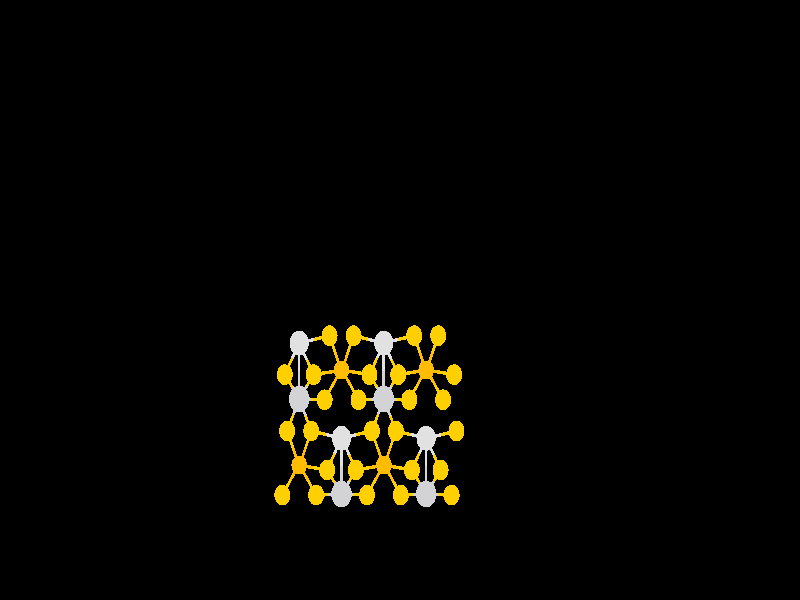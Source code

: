 #include "colors.inc"
#include "finish.inc"

global_settings {assumed_gamma 1 max_trace_level 6}
background {color White transmit 1.0}
camera {orthographic
  right -60.29*x up 34.81*y
  direction 1.00*z
  location <0,0,50.00> look_at <0,0,0>}


light_source {<  2.00,   3.00,  40.00> color White
  area_light <0.70, 0, 0>, <0, 0.70, 0>, 3, 3
  adaptive 1 jitter}
// no fog
#declare simple = finish {phong 0.7}
#declare pale = finish {ambient 0.5 diffuse 0.85 roughness 0.001 specular 0.200 }
#declare intermediate = finish {ambient 0.3 diffuse 0.6 specular 0.1 roughness 0.04}
#declare vmd = finish {ambient 0.0 diffuse 0.65 phong 0.1 phong_size 40.0 specular 0.5 }
#declare jmol = finish {ambient 0.2 diffuse 0.6 specular 1 roughness 0.001 metallic}
#declare ase2 = finish {ambient 0.05 brilliance 3 diffuse 0.6 metallic specular 0.7 roughness 0.04 reflection 0.15}
#declare ase3 = finish {ambient 0.15 brilliance 2 diffuse 0.6 metallic specular 1.0 roughness 0.001 reflection 0.0}
#declare glass = finish {ambient 0.05 diffuse 0.3 specular 1.0 roughness 0.001}
#declare glass2 = finish {ambient 0.01 diffuse 0.3 specular 1.0 reflection 0.25 roughness 0.001}
#declare Rcell = 0.000;
#declare Rbond = 0.100;

#macro atom(LOC, R, COL, TRANS, FIN)
  sphere{LOC, R texture{pigment{color COL transmit TRANS} finish{FIN}}}
#end
#macro constrain(LOC, R, COL, TRANS FIN)
union{torus{R, Rcell rotate 45*z texture{pigment{color COL transmit TRANS} finish{FIN}}}
     torus{R, Rcell rotate -45*z texture{pigment{color COL transmit TRANS} finish{FIN}}}
     translate LOC}
#end

cylinder {< -9.57, -16.58, -33.47>, < 28.71, -16.58, -33.47>, Rcell pigment {Black}}
cylinder {<-28.71,  16.58, -33.47>, <  9.57,  16.58, -33.47>, Rcell pigment {Black}}
cylinder {<-28.71,  16.58,   0.00>, <  9.57,  16.58,   0.00>, Rcell pigment {Black}}
cylinder {< -9.57, -16.58,   0.00>, < 28.71, -16.58,   0.00>, Rcell pigment {Black}}
cylinder {< -9.57, -16.58, -33.47>, <-28.71,  16.58, -33.47>, Rcell pigment {Black}}
cylinder {< 28.71, -16.58, -33.47>, <  9.57,  16.58, -33.47>, Rcell pigment {Black}}
cylinder {< 28.71, -16.58,   0.00>, <  9.57,  16.58,   0.00>, Rcell pigment {Black}}
cylinder {< -9.57, -16.58,   0.00>, <-28.71,  16.58,   0.00>, Rcell pigment {Black}}
cylinder {< -9.57, -16.58, -33.47>, < -9.57, -16.58,   0.00>, Rcell pigment {Black}}
cylinder {< 28.71, -16.58, -33.47>, < 28.71, -16.58,   0.00>, Rcell pigment {Black}}
cylinder {<  9.57,  16.58, -33.47>, <  9.57,  16.58,   0.00>, Rcell pigment {Black}}
cylinder {<-28.71,  16.58, -33.47>, <-28.71,  16.58,   0.00>, Rcell pigment {Black}}
atom(< -7.64,  -9.58, -15.62>, 0.54, rgb <1.00, 0.50, 0.00>, 0.0, ase3) // #0
atom(< -7.55,  -9.58, -17.85>, 0.54, rgb <1.00, 0.50, 0.00>, 0.0, ase3) // #1
atom(< -8.87, -11.32, -15.01>, 0.60, rgb <1.00, 0.63, 0.00>, 0.0, ase3) // #2
atom(< -4.41, -11.26, -16.74>, 0.77, rgb <0.65, 0.65, 0.67>, 0.0, ase3) // #3
atom(< -1.26,  -9.58, -15.62>, 0.54, rgb <1.00, 0.50, 0.00>, 0.0, ase3) // #4
atom(< -1.17,  -9.58, -17.85>, 0.54, rgb <1.00, 0.50, 0.00>, 0.0, ase3) // #5
atom(< -7.60,  -5.74, -16.74>, 0.77, rgb <0.65, 0.65, 0.67>, 0.0, ase3) // #6
atom(< -8.50,  -7.60, -15.08>, 0.60, rgb <1.00, 0.63, 0.00>, 0.0, ase3) // #7
atom(< -4.41,  -8.02, -16.74>, 0.72, rgb <0.75, 0.75, 0.75>, 0.0, ase3) // #8
atom(< -5.49,  -9.86, -14.95>, 0.60, rgb <1.00, 0.63, 0.00>, 0.0, ase3) // #9
atom(< -2.49, -11.32, -15.01>, 0.60, rgb <1.00, 0.63, 0.00>, 0.0, ase3) // #10
atom(< -3.32,  -9.86, -18.52>, 0.60, rgb <1.00, 0.63, 0.00>, 0.0, ase3) // #11
atom(< -6.69,  -7.60, -18.39>, 0.60, rgb <1.00, 0.63, 0.00>, 0.0, ase3) // #12
atom(< -6.32, -11.32, -18.46>, 0.60, rgb <1.00, 0.63, 0.00>, 0.0, ase3) // #13
atom(< -4.45,  -4.06, -15.62>, 0.54, rgb <1.00, 0.50, 0.00>, 0.0, ase3) // #14
atom(< -4.36,  -4.06, -17.85>, 0.54, rgb <1.00, 0.50, 0.00>, 0.0, ase3) // #15
atom(< -7.60,  -2.50, -16.74>, 0.72, rgb <0.75, 0.75, 0.75>, 0.0, ase3) // #16
atom(< -8.68,  -4.33, -14.95>, 0.60, rgb <1.00, 0.63, 0.00>, 0.0, ase3) // #17
atom(< -5.68,  -5.79, -15.01>, 0.60, rgb <1.00, 0.63, 0.00>, 0.0, ase3) // #18
atom(< -6.51,  -4.33, -18.52>, 0.60, rgb <1.00, 0.63, 0.00>, 0.0, ase3) // #19
atom(<  1.97, -11.26, -16.74>, 0.77, rgb <0.65, 0.65, 0.67>, 0.0, ase3) // #20
atom(< -1.22,  -5.74, -16.74>, 0.77, rgb <0.65, 0.65, 0.67>, 0.0, ase3) // #21
atom(< -2.12,  -7.60, -15.08>, 0.60, rgb <1.00, 0.63, 0.00>, 0.0, ase3) // #22
atom(<  1.97,  -8.02, -16.74>, 0.72, rgb <0.75, 0.75, 0.75>, 0.0, ase3) // #23
atom(<  0.89,  -9.86, -14.95>, 0.60, rgb <1.00, 0.63, 0.00>, 0.0, ase3) // #24
atom(<  3.89, -11.32, -15.01>, 0.60, rgb <1.00, 0.63, 0.00>, 0.0, ase3) // #25
atom(<  3.06,  -9.86, -18.52>, 0.60, rgb <1.00, 0.63, 0.00>, 0.0, ase3) // #26
atom(< -0.31,  -7.60, -18.39>, 0.60, rgb <1.00, 0.63, 0.00>, 0.0, ase3) // #27
atom(<  0.06, -11.32, -18.46>, 0.60, rgb <1.00, 0.63, 0.00>, 0.0, ase3) // #28
atom(<  1.93,  -4.06, -15.62>, 0.54, rgb <1.00, 0.50, 0.00>, 0.0, ase3) // #29
atom(<  2.02,  -4.06, -17.85>, 0.54, rgb <1.00, 0.50, 0.00>, 0.0, ase3) // #30
atom(< -5.31,  -2.07, -15.08>, 0.60, rgb <1.00, 0.63, 0.00>, 0.0, ase3) // #31
atom(< -1.22,  -2.50, -16.74>, 0.72, rgb <0.75, 0.75, 0.75>, 0.0, ase3) // #32
atom(< -2.30,  -4.33, -14.95>, 0.60, rgb <1.00, 0.63, 0.00>, 0.0, ase3) // #33
atom(<  0.70,  -5.79, -15.01>, 0.60, rgb <1.00, 0.63, 0.00>, 0.0, ase3) // #34
atom(< -0.13,  -4.33, -18.52>, 0.60, rgb <1.00, 0.63, 0.00>, 0.0, ase3) // #35
atom(< -3.50,  -2.07, -18.39>, 0.60, rgb <1.00, 0.63, 0.00>, 0.0, ase3) // #36
atom(< -3.13,  -5.79, -18.46>, 0.60, rgb <1.00, 0.63, 0.00>, 0.0, ase3) // #37
atom(<  4.26,  -7.60, -15.08>, 0.60, rgb <1.00, 0.63, 0.00>, 0.0, ase3) // #38
atom(<  1.07,  -2.07, -15.08>, 0.60, rgb <1.00, 0.63, 0.00>, 0.0, ase3) // #39
atom(<  4.08,  -4.33, -14.95>, 0.60, rgb <1.00, 0.63, 0.00>, 0.0, ase3) // #40
atom(<  2.88,  -2.07, -18.39>, 0.60, rgb <1.00, 0.63, 0.00>, 0.0, ase3) // #41
atom(<  3.25,  -5.79, -18.46>, 0.60, rgb <1.00, 0.63, 0.00>, 0.0, ase3) // #42
cylinder {< -7.64,  -9.58, -15.62>, < -8.25, -10.45, -15.32>, Rbond texture{pigment {color rgb <1.00, 0.50, 0.00> transmit 0.0} finish{ase3}}}
cylinder {< -8.87, -11.32, -15.01>, < -8.25, -10.45, -15.32>, Rbond texture{pigment {color rgb <1.00, 0.63, 0.00> transmit 0.0} finish{ase3}}}
cylinder {< -7.64,  -9.58, -15.62>, < -7.60,  -9.58, -16.74>, Rbond texture{pigment {color rgb <1.00, 0.50, 0.00> transmit 0.0} finish{ase3}}}
cylinder {< -7.55,  -9.58, -17.85>, < -7.60,  -9.58, -16.74>, Rbond texture{pigment {color rgb <1.00, 0.50, 0.00> transmit 0.0} finish{ase3}}}
cylinder {< -7.64,  -9.58, -15.62>, < -6.57,  -9.72, -15.29>, Rbond texture{pigment {color rgb <1.00, 0.50, 0.00> transmit 0.0} finish{ase3}}}
cylinder {< -5.49,  -9.86, -14.95>, < -6.57,  -9.72, -15.29>, Rbond texture{pigment {color rgb <1.00, 0.63, 0.00> transmit 0.0} finish{ase3}}}
cylinder {< -7.64,  -9.58, -15.62>, < -8.07,  -8.59, -15.35>, Rbond texture{pigment {color rgb <1.00, 0.50, 0.00> transmit 0.0} finish{ase3}}}
cylinder {< -8.50,  -7.60, -15.08>, < -8.07,  -8.59, -15.35>, Rbond texture{pigment {color rgb <1.00, 0.63, 0.00> transmit 0.0} finish{ase3}}}
cylinder {< -7.55,  -9.58, -17.85>, < -6.94, -10.45, -18.16>, Rbond texture{pigment {color rgb <1.00, 0.50, 0.00> transmit 0.0} finish{ase3}}}
cylinder {< -6.32, -11.32, -18.46>, < -6.94, -10.45, -18.16>, Rbond texture{pigment {color rgb <1.00, 0.63, 0.00> transmit 0.0} finish{ase3}}}
cylinder {< -7.55,  -9.58, -17.85>, < -7.12,  -8.59, -18.12>, Rbond texture{pigment {color rgb <1.00, 0.50, 0.00> transmit 0.0} finish{ase3}}}
cylinder {< -6.69,  -7.60, -18.39>, < -7.12,  -8.59, -18.12>, Rbond texture{pigment {color rgb <1.00, 0.63, 0.00> transmit 0.0} finish{ase3}}}
cylinder {< -4.41, -11.26, -16.74>, < -3.45, -11.29, -15.87>, Rbond texture{pigment {color rgb <0.65, 0.65, 0.67> transmit 0.0} finish{ase3}}}
cylinder {< -2.49, -11.32, -15.01>, < -3.45, -11.29, -15.87>, Rbond texture{pigment {color rgb <1.00, 0.63, 0.00> transmit 0.0} finish{ase3}}}
cylinder {< -4.41, -11.26, -16.74>, < -5.36, -11.29, -17.60>, Rbond texture{pigment {color rgb <0.65, 0.65, 0.67> transmit 0.0} finish{ase3}}}
cylinder {< -6.32, -11.32, -18.46>, < -5.36, -11.29, -17.60>, Rbond texture{pigment {color rgb <1.00, 0.63, 0.00> transmit 0.0} finish{ase3}}}
cylinder {< -4.41, -11.26, -16.74>, < -4.41,  -9.64, -16.74>, Rbond texture{pigment {color rgb <0.65, 0.65, 0.67> transmit 0.0} finish{ase3}}}
cylinder {< -4.41,  -8.02, -16.74>, < -4.41,  -9.64, -16.74>, Rbond texture{pigment {color rgb <0.75, 0.75, 0.75> transmit 0.0} finish{ase3}}}
cylinder {< -4.41, -11.26, -16.74>, < -4.95, -10.56, -15.84>, Rbond texture{pigment {color rgb <0.65, 0.65, 0.67> transmit 0.0} finish{ase3}}}
cylinder {< -5.49,  -9.86, -14.95>, < -4.95, -10.56, -15.84>, Rbond texture{pigment {color rgb <1.00, 0.63, 0.00> transmit 0.0} finish{ase3}}}
cylinder {< -4.41, -11.26, -16.74>, < -3.86, -10.56, -17.63>, Rbond texture{pigment {color rgb <0.65, 0.65, 0.67> transmit 0.0} finish{ase3}}}
cylinder {< -3.32,  -9.86, -18.52>, < -3.86, -10.56, -17.63>, Rbond texture{pigment {color rgb <1.00, 0.63, 0.00> transmit 0.0} finish{ase3}}}
cylinder {< -1.26,  -9.58, -15.62>, < -1.87, -10.45, -15.32>, Rbond texture{pigment {color rgb <1.00, 0.50, 0.00> transmit 0.0} finish{ase3}}}
cylinder {< -2.49, -11.32, -15.01>, < -1.87, -10.45, -15.32>, Rbond texture{pigment {color rgb <1.00, 0.63, 0.00> transmit 0.0} finish{ase3}}}
cylinder {< -1.26,  -9.58, -15.62>, < -1.69,  -8.59, -15.35>, Rbond texture{pigment {color rgb <1.00, 0.50, 0.00> transmit 0.0} finish{ase3}}}
cylinder {< -2.12,  -7.60, -15.08>, < -1.69,  -8.59, -15.35>, Rbond texture{pigment {color rgb <1.00, 0.63, 0.00> transmit 0.0} finish{ase3}}}
cylinder {< -1.26,  -9.58, -15.62>, < -1.22,  -9.58, -16.74>, Rbond texture{pigment {color rgb <1.00, 0.50, 0.00> transmit 0.0} finish{ase3}}}
cylinder {< -1.17,  -9.58, -17.85>, < -1.22,  -9.58, -16.74>, Rbond texture{pigment {color rgb <1.00, 0.50, 0.00> transmit 0.0} finish{ase3}}}
cylinder {< -1.26,  -9.58, -15.62>, < -0.19,  -9.72, -15.29>, Rbond texture{pigment {color rgb <1.00, 0.50, 0.00> transmit 0.0} finish{ase3}}}
cylinder {<  0.89,  -9.86, -14.95>, < -0.19,  -9.72, -15.29>, Rbond texture{pigment {color rgb <1.00, 0.63, 0.00> transmit 0.0} finish{ase3}}}
cylinder {< -1.17,  -9.58, -17.85>, < -2.25,  -9.72, -18.19>, Rbond texture{pigment {color rgb <1.00, 0.50, 0.00> transmit 0.0} finish{ase3}}}
cylinder {< -3.32,  -9.86, -18.52>, < -2.25,  -9.72, -18.19>, Rbond texture{pigment {color rgb <1.00, 0.63, 0.00> transmit 0.0} finish{ase3}}}
cylinder {< -1.17,  -9.58, -17.85>, < -0.74,  -8.59, -18.12>, Rbond texture{pigment {color rgb <1.00, 0.50, 0.00> transmit 0.0} finish{ase3}}}
cylinder {< -0.31,  -7.60, -18.39>, < -0.74,  -8.59, -18.12>, Rbond texture{pigment {color rgb <1.00, 0.63, 0.00> transmit 0.0} finish{ase3}}}
cylinder {< -1.17,  -9.58, -17.85>, < -0.56, -10.45, -18.16>, Rbond texture{pigment {color rgb <1.00, 0.50, 0.00> transmit 0.0} finish{ase3}}}
cylinder {<  0.06, -11.32, -18.46>, < -0.56, -10.45, -18.16>, Rbond texture{pigment {color rgb <1.00, 0.63, 0.00> transmit 0.0} finish{ase3}}}
cylinder {< -7.60,  -5.74, -16.74>, < -7.14,  -6.67, -17.56>, Rbond texture{pigment {color rgb <0.65, 0.65, 0.67> transmit 0.0} finish{ase3}}}
cylinder {< -6.69,  -7.60, -18.39>, < -7.14,  -6.67, -17.56>, Rbond texture{pigment {color rgb <1.00, 0.63, 0.00> transmit 0.0} finish{ase3}}}
cylinder {< -7.60,  -5.74, -16.74>, < -8.05,  -6.67, -15.91>, Rbond texture{pigment {color rgb <0.65, 0.65, 0.67> transmit 0.0} finish{ase3}}}
cylinder {< -8.50,  -7.60, -15.08>, < -8.05,  -6.67, -15.91>, Rbond texture{pigment {color rgb <1.00, 0.63, 0.00> transmit 0.0} finish{ase3}}}
cylinder {< -7.60,  -5.74, -16.74>, < -6.64,  -5.76, -15.87>, Rbond texture{pigment {color rgb <0.65, 0.65, 0.67> transmit 0.0} finish{ase3}}}
cylinder {< -5.68,  -5.79, -15.01>, < -6.64,  -5.76, -15.87>, Rbond texture{pigment {color rgb <1.00, 0.63, 0.00> transmit 0.0} finish{ase3}}}
cylinder {< -7.60,  -5.74, -16.74>, < -7.05,  -5.03, -17.63>, Rbond texture{pigment {color rgb <0.65, 0.65, 0.67> transmit 0.0} finish{ase3}}}
cylinder {< -6.51,  -4.33, -18.52>, < -7.05,  -5.03, -17.63>, Rbond texture{pigment {color rgb <1.00, 0.63, 0.00> transmit 0.0} finish{ase3}}}
cylinder {< -7.60,  -5.74, -16.74>, < -8.14,  -5.03, -15.84>, Rbond texture{pigment {color rgb <0.65, 0.65, 0.67> transmit 0.0} finish{ase3}}}
cylinder {< -8.68,  -4.33, -14.95>, < -8.14,  -5.03, -15.84>, Rbond texture{pigment {color rgb <1.00, 0.63, 0.00> transmit 0.0} finish{ase3}}}
cylinder {< -7.60,  -5.74, -16.74>, < -7.60,  -4.12, -16.74>, Rbond texture{pigment {color rgb <0.65, 0.65, 0.67> transmit 0.0} finish{ase3}}}
cylinder {< -7.60,  -2.50, -16.74>, < -7.60,  -4.12, -16.74>, Rbond texture{pigment {color rgb <0.75, 0.75, 0.75> transmit 0.0} finish{ase3}}}
cylinder {< -4.41,  -8.02, -16.74>, < -4.95,  -8.94, -15.84>, Rbond texture{pigment {color rgb <0.75, 0.75, 0.75> transmit 0.0} finish{ase3}}}
cylinder {< -5.49,  -9.86, -14.95>, < -4.95,  -8.94, -15.84>, Rbond texture{pigment {color rgb <1.00, 0.63, 0.00> transmit 0.0} finish{ase3}}}
cylinder {< -4.41,  -8.02, -16.74>, < -3.86,  -8.94, -17.63>, Rbond texture{pigment {color rgb <0.75, 0.75, 0.75> transmit 0.0} finish{ase3}}}
cylinder {< -3.32,  -9.86, -18.52>, < -3.86,  -8.94, -17.63>, Rbond texture{pigment {color rgb <1.00, 0.63, 0.00> transmit 0.0} finish{ase3}}}
cylinder {< -4.41,  -8.02, -16.74>, < -5.55,  -7.81, -17.56>, Rbond texture{pigment {color rgb <0.75, 0.75, 0.75> transmit 0.0} finish{ase3}}}
cylinder {< -6.69,  -7.60, -18.39>, < -5.55,  -7.81, -17.56>, Rbond texture{pigment {color rgb <1.00, 0.63, 0.00> transmit 0.0} finish{ase3}}}
cylinder {< -4.41,  -8.02, -16.74>, < -3.26,  -7.81, -15.91>, Rbond texture{pigment {color rgb <0.75, 0.75, 0.75> transmit 0.0} finish{ase3}}}
cylinder {< -2.12,  -7.60, -15.08>, < -3.26,  -7.81, -15.91>, Rbond texture{pigment {color rgb <1.00, 0.63, 0.00> transmit 0.0} finish{ase3}}}
cylinder {< -4.45,  -4.06, -15.62>, < -5.06,  -4.92, -15.32>, Rbond texture{pigment {color rgb <1.00, 0.50, 0.00> transmit 0.0} finish{ase3}}}
cylinder {< -5.68,  -5.79, -15.01>, < -5.06,  -4.92, -15.32>, Rbond texture{pigment {color rgb <1.00, 0.63, 0.00> transmit 0.0} finish{ase3}}}
cylinder {< -4.45,  -4.06, -15.62>, < -4.41,  -4.06, -16.74>, Rbond texture{pigment {color rgb <1.00, 0.50, 0.00> transmit 0.0} finish{ase3}}}
cylinder {< -4.36,  -4.06, -17.85>, < -4.41,  -4.06, -16.74>, Rbond texture{pigment {color rgb <1.00, 0.50, 0.00> transmit 0.0} finish{ase3}}}
cylinder {< -4.45,  -4.06, -15.62>, < -4.88,  -3.06, -15.35>, Rbond texture{pigment {color rgb <1.00, 0.50, 0.00> transmit 0.0} finish{ase3}}}
cylinder {< -5.31,  -2.07, -15.08>, < -4.88,  -3.06, -15.35>, Rbond texture{pigment {color rgb <1.00, 0.63, 0.00> transmit 0.0} finish{ase3}}}
cylinder {< -4.45,  -4.06, -15.62>, < -3.38,  -4.19, -15.29>, Rbond texture{pigment {color rgb <1.00, 0.50, 0.00> transmit 0.0} finish{ase3}}}
cylinder {< -2.30,  -4.33, -14.95>, < -3.38,  -4.19, -15.29>, Rbond texture{pigment {color rgb <1.00, 0.63, 0.00> transmit 0.0} finish{ase3}}}
cylinder {< -4.36,  -4.06, -17.85>, < -3.75,  -4.92, -18.16>, Rbond texture{pigment {color rgb <1.00, 0.50, 0.00> transmit 0.0} finish{ase3}}}
cylinder {< -3.13,  -5.79, -18.46>, < -3.75,  -4.92, -18.16>, Rbond texture{pigment {color rgb <1.00, 0.63, 0.00> transmit 0.0} finish{ase3}}}
cylinder {< -4.36,  -4.06, -17.85>, < -5.44,  -4.20, -18.19>, Rbond texture{pigment {color rgb <1.00, 0.50, 0.00> transmit 0.0} finish{ase3}}}
cylinder {< -6.51,  -4.33, -18.52>, < -5.44,  -4.20, -18.19>, Rbond texture{pigment {color rgb <1.00, 0.63, 0.00> transmit 0.0} finish{ase3}}}
cylinder {< -4.36,  -4.06, -17.85>, < -3.93,  -3.06, -18.12>, Rbond texture{pigment {color rgb <1.00, 0.50, 0.00> transmit 0.0} finish{ase3}}}
cylinder {< -3.50,  -2.07, -18.39>, < -3.93,  -3.06, -18.12>, Rbond texture{pigment {color rgb <1.00, 0.63, 0.00> transmit 0.0} finish{ase3}}}
cylinder {< -7.60,  -2.50, -16.74>, < -7.05,  -3.42, -17.63>, Rbond texture{pigment {color rgb <0.75, 0.75, 0.75> transmit 0.0} finish{ase3}}}
cylinder {< -6.51,  -4.33, -18.52>, < -7.05,  -3.42, -17.63>, Rbond texture{pigment {color rgb <1.00, 0.63, 0.00> transmit 0.0} finish{ase3}}}
cylinder {< -7.60,  -2.50, -16.74>, < -8.14,  -3.41, -15.84>, Rbond texture{pigment {color rgb <0.75, 0.75, 0.75> transmit 0.0} finish{ase3}}}
cylinder {< -8.68,  -4.33, -14.95>, < -8.14,  -3.41, -15.84>, Rbond texture{pigment {color rgb <1.00, 0.63, 0.00> transmit 0.0} finish{ase3}}}
cylinder {< -7.60,  -2.50, -16.74>, < -6.45,  -2.28, -15.91>, Rbond texture{pigment {color rgb <0.75, 0.75, 0.75> transmit 0.0} finish{ase3}}}
cylinder {< -5.31,  -2.07, -15.08>, < -6.45,  -2.28, -15.91>, Rbond texture{pigment {color rgb <1.00, 0.63, 0.00> transmit 0.0} finish{ase3}}}
cylinder {<  1.97, -11.26, -16.74>, <  1.97,  -9.64, -16.74>, Rbond texture{pigment {color rgb <0.65, 0.65, 0.67> transmit 0.0} finish{ase3}}}
cylinder {<  1.97,  -8.02, -16.74>, <  1.97,  -9.64, -16.74>, Rbond texture{pigment {color rgb <0.75, 0.75, 0.75> transmit 0.0} finish{ase3}}}
cylinder {<  1.97, -11.26, -16.74>, <  2.52, -10.56, -17.63>, Rbond texture{pigment {color rgb <0.65, 0.65, 0.67> transmit 0.0} finish{ase3}}}
cylinder {<  3.06,  -9.86, -18.52>, <  2.52, -10.56, -17.63>, Rbond texture{pigment {color rgb <1.00, 0.63, 0.00> transmit 0.0} finish{ase3}}}
cylinder {<  1.97, -11.26, -16.74>, <  1.02, -11.29, -17.60>, Rbond texture{pigment {color rgb <0.65, 0.65, 0.67> transmit 0.0} finish{ase3}}}
cylinder {<  0.06, -11.32, -18.46>, <  1.02, -11.29, -17.60>, Rbond texture{pigment {color rgb <1.00, 0.63, 0.00> transmit 0.0} finish{ase3}}}
cylinder {<  1.97, -11.26, -16.74>, <  1.43, -10.56, -15.84>, Rbond texture{pigment {color rgb <0.65, 0.65, 0.67> transmit 0.0} finish{ase3}}}
cylinder {<  0.89,  -9.86, -14.95>, <  1.43, -10.56, -15.84>, Rbond texture{pigment {color rgb <1.00, 0.63, 0.00> transmit 0.0} finish{ase3}}}
cylinder {<  1.97, -11.26, -16.74>, <  2.93, -11.29, -15.87>, Rbond texture{pigment {color rgb <0.65, 0.65, 0.67> transmit 0.0} finish{ase3}}}
cylinder {<  3.89, -11.32, -15.01>, <  2.93, -11.29, -15.87>, Rbond texture{pigment {color rgb <1.00, 0.63, 0.00> transmit 0.0} finish{ase3}}}
cylinder {< -1.22,  -5.74, -16.74>, < -2.17,  -5.76, -17.60>, Rbond texture{pigment {color rgb <0.65, 0.65, 0.67> transmit 0.0} finish{ase3}}}
cylinder {< -3.13,  -5.79, -18.46>, < -2.17,  -5.76, -17.60>, Rbond texture{pigment {color rgb <1.00, 0.63, 0.00> transmit 0.0} finish{ase3}}}
cylinder {< -1.22,  -5.74, -16.74>, < -1.67,  -6.67, -15.91>, Rbond texture{pigment {color rgb <0.65, 0.65, 0.67> transmit 0.0} finish{ase3}}}
cylinder {< -2.12,  -7.60, -15.08>, < -1.67,  -6.67, -15.91>, Rbond texture{pigment {color rgb <1.00, 0.63, 0.00> transmit 0.0} finish{ase3}}}
cylinder {< -1.22,  -5.74, -16.74>, < -0.76,  -6.67, -17.56>, Rbond texture{pigment {color rgb <0.65, 0.65, 0.67> transmit 0.0} finish{ase3}}}
cylinder {< -0.31,  -7.60, -18.39>, < -0.76,  -6.67, -17.56>, Rbond texture{pigment {color rgb <1.00, 0.63, 0.00> transmit 0.0} finish{ase3}}}
cylinder {< -1.22,  -5.74, -16.74>, < -0.26,  -5.76, -15.87>, Rbond texture{pigment {color rgb <0.65, 0.65, 0.67> transmit 0.0} finish{ase3}}}
cylinder {<  0.70,  -5.79, -15.01>, < -0.26,  -5.76, -15.87>, Rbond texture{pigment {color rgb <1.00, 0.63, 0.00> transmit 0.0} finish{ase3}}}
cylinder {< -1.22,  -5.74, -16.74>, < -0.67,  -5.03, -17.63>, Rbond texture{pigment {color rgb <0.65, 0.65, 0.67> transmit 0.0} finish{ase3}}}
cylinder {< -0.13,  -4.33, -18.52>, < -0.67,  -5.03, -17.63>, Rbond texture{pigment {color rgb <1.00, 0.63, 0.00> transmit 0.0} finish{ase3}}}
cylinder {< -1.22,  -5.74, -16.74>, < -1.76,  -5.03, -15.84>, Rbond texture{pigment {color rgb <0.65, 0.65, 0.67> transmit 0.0} finish{ase3}}}
cylinder {< -2.30,  -4.33, -14.95>, < -1.76,  -5.03, -15.84>, Rbond texture{pigment {color rgb <1.00, 0.63, 0.00> transmit 0.0} finish{ase3}}}
cylinder {< -1.22,  -5.74, -16.74>, < -1.22,  -4.12, -16.74>, Rbond texture{pigment {color rgb <0.65, 0.65, 0.67> transmit 0.0} finish{ase3}}}
cylinder {< -1.22,  -2.50, -16.74>, < -1.22,  -4.12, -16.74>, Rbond texture{pigment {color rgb <0.75, 0.75, 0.75> transmit 0.0} finish{ase3}}}
cylinder {<  1.97,  -8.02, -16.74>, <  2.52,  -8.94, -17.63>, Rbond texture{pigment {color rgb <0.75, 0.75, 0.75> transmit 0.0} finish{ase3}}}
cylinder {<  3.06,  -9.86, -18.52>, <  2.52,  -8.94, -17.63>, Rbond texture{pigment {color rgb <1.00, 0.63, 0.00> transmit 0.0} finish{ase3}}}
cylinder {<  1.97,  -8.02, -16.74>, <  0.83,  -7.81, -17.56>, Rbond texture{pigment {color rgb <0.75, 0.75, 0.75> transmit 0.0} finish{ase3}}}
cylinder {< -0.31,  -7.60, -18.39>, <  0.83,  -7.81, -17.56>, Rbond texture{pigment {color rgb <1.00, 0.63, 0.00> transmit 0.0} finish{ase3}}}
cylinder {<  1.97,  -8.02, -16.74>, <  1.43,  -8.94, -15.84>, Rbond texture{pigment {color rgb <0.75, 0.75, 0.75> transmit 0.0} finish{ase3}}}
cylinder {<  0.89,  -9.86, -14.95>, <  1.43,  -8.94, -15.84>, Rbond texture{pigment {color rgb <1.00, 0.63, 0.00> transmit 0.0} finish{ase3}}}
cylinder {<  1.97,  -8.02, -16.74>, <  3.12,  -7.81, -15.91>, Rbond texture{pigment {color rgb <0.75, 0.75, 0.75> transmit 0.0} finish{ase3}}}
cylinder {<  4.26,  -7.60, -15.08>, <  3.12,  -7.81, -15.91>, Rbond texture{pigment {color rgb <1.00, 0.63, 0.00> transmit 0.0} finish{ase3}}}
cylinder {<  1.93,  -4.06, -15.62>, <  1.32,  -4.92, -15.32>, Rbond texture{pigment {color rgb <1.00, 0.50, 0.00> transmit 0.0} finish{ase3}}}
cylinder {<  0.70,  -5.79, -15.01>, <  1.32,  -4.92, -15.32>, Rbond texture{pigment {color rgb <1.00, 0.63, 0.00> transmit 0.0} finish{ase3}}}
cylinder {<  1.93,  -4.06, -15.62>, <  1.97,  -4.06, -16.74>, Rbond texture{pigment {color rgb <1.00, 0.50, 0.00> transmit 0.0} finish{ase3}}}
cylinder {<  2.02,  -4.06, -17.85>, <  1.97,  -4.06, -16.74>, Rbond texture{pigment {color rgb <1.00, 0.50, 0.00> transmit 0.0} finish{ase3}}}
cylinder {<  1.93,  -4.06, -15.62>, <  1.50,  -3.06, -15.35>, Rbond texture{pigment {color rgb <1.00, 0.50, 0.00> transmit 0.0} finish{ase3}}}
cylinder {<  1.07,  -2.07, -15.08>, <  1.50,  -3.06, -15.35>, Rbond texture{pigment {color rgb <1.00, 0.63, 0.00> transmit 0.0} finish{ase3}}}
cylinder {<  1.93,  -4.06, -15.62>, <  3.00,  -4.19, -15.29>, Rbond texture{pigment {color rgb <1.00, 0.50, 0.00> transmit 0.0} finish{ase3}}}
cylinder {<  4.08,  -4.33, -14.95>, <  3.00,  -4.19, -15.29>, Rbond texture{pigment {color rgb <1.00, 0.63, 0.00> transmit 0.0} finish{ase3}}}
cylinder {<  2.02,  -4.06, -17.85>, <  2.63,  -4.92, -18.16>, Rbond texture{pigment {color rgb <1.00, 0.50, 0.00> transmit 0.0} finish{ase3}}}
cylinder {<  3.25,  -5.79, -18.46>, <  2.63,  -4.92, -18.16>, Rbond texture{pigment {color rgb <1.00, 0.63, 0.00> transmit 0.0} finish{ase3}}}
cylinder {<  2.02,  -4.06, -17.85>, <  0.94,  -4.20, -18.19>, Rbond texture{pigment {color rgb <1.00, 0.50, 0.00> transmit 0.0} finish{ase3}}}
cylinder {< -0.13,  -4.33, -18.52>, <  0.94,  -4.20, -18.19>, Rbond texture{pigment {color rgb <1.00, 0.63, 0.00> transmit 0.0} finish{ase3}}}
cylinder {<  2.02,  -4.06, -17.85>, <  2.45,  -3.06, -18.12>, Rbond texture{pigment {color rgb <1.00, 0.50, 0.00> transmit 0.0} finish{ase3}}}
cylinder {<  2.88,  -2.07, -18.39>, <  2.45,  -3.06, -18.12>, Rbond texture{pigment {color rgb <1.00, 0.63, 0.00> transmit 0.0} finish{ase3}}}
cylinder {< -1.22,  -2.50, -16.74>, < -2.36,  -2.28, -17.56>, Rbond texture{pigment {color rgb <0.75, 0.75, 0.75> transmit 0.0} finish{ase3}}}
cylinder {< -3.50,  -2.07, -18.39>, < -2.36,  -2.28, -17.56>, Rbond texture{pigment {color rgb <1.00, 0.63, 0.00> transmit 0.0} finish{ase3}}}
cylinder {< -1.22,  -2.50, -16.74>, < -0.67,  -3.42, -17.63>, Rbond texture{pigment {color rgb <0.75, 0.75, 0.75> transmit 0.0} finish{ase3}}}
cylinder {< -0.13,  -4.33, -18.52>, < -0.67,  -3.42, -17.63>, Rbond texture{pigment {color rgb <1.00, 0.63, 0.00> transmit 0.0} finish{ase3}}}
cylinder {< -1.22,  -2.50, -16.74>, < -1.76,  -3.41, -15.84>, Rbond texture{pigment {color rgb <0.75, 0.75, 0.75> transmit 0.0} finish{ase3}}}
cylinder {< -2.30,  -4.33, -14.95>, < -1.76,  -3.41, -15.84>, Rbond texture{pigment {color rgb <1.00, 0.63, 0.00> transmit 0.0} finish{ase3}}}
cylinder {< -1.22,  -2.50, -16.74>, < -0.07,  -2.28, -15.91>, Rbond texture{pigment {color rgb <0.75, 0.75, 0.75> transmit 0.0} finish{ase3}}}
cylinder {<  1.07,  -2.07, -15.08>, < -0.07,  -2.28, -15.91>, Rbond texture{pigment {color rgb <1.00, 0.63, 0.00> transmit 0.0} finish{ase3}}}
// no constraints
